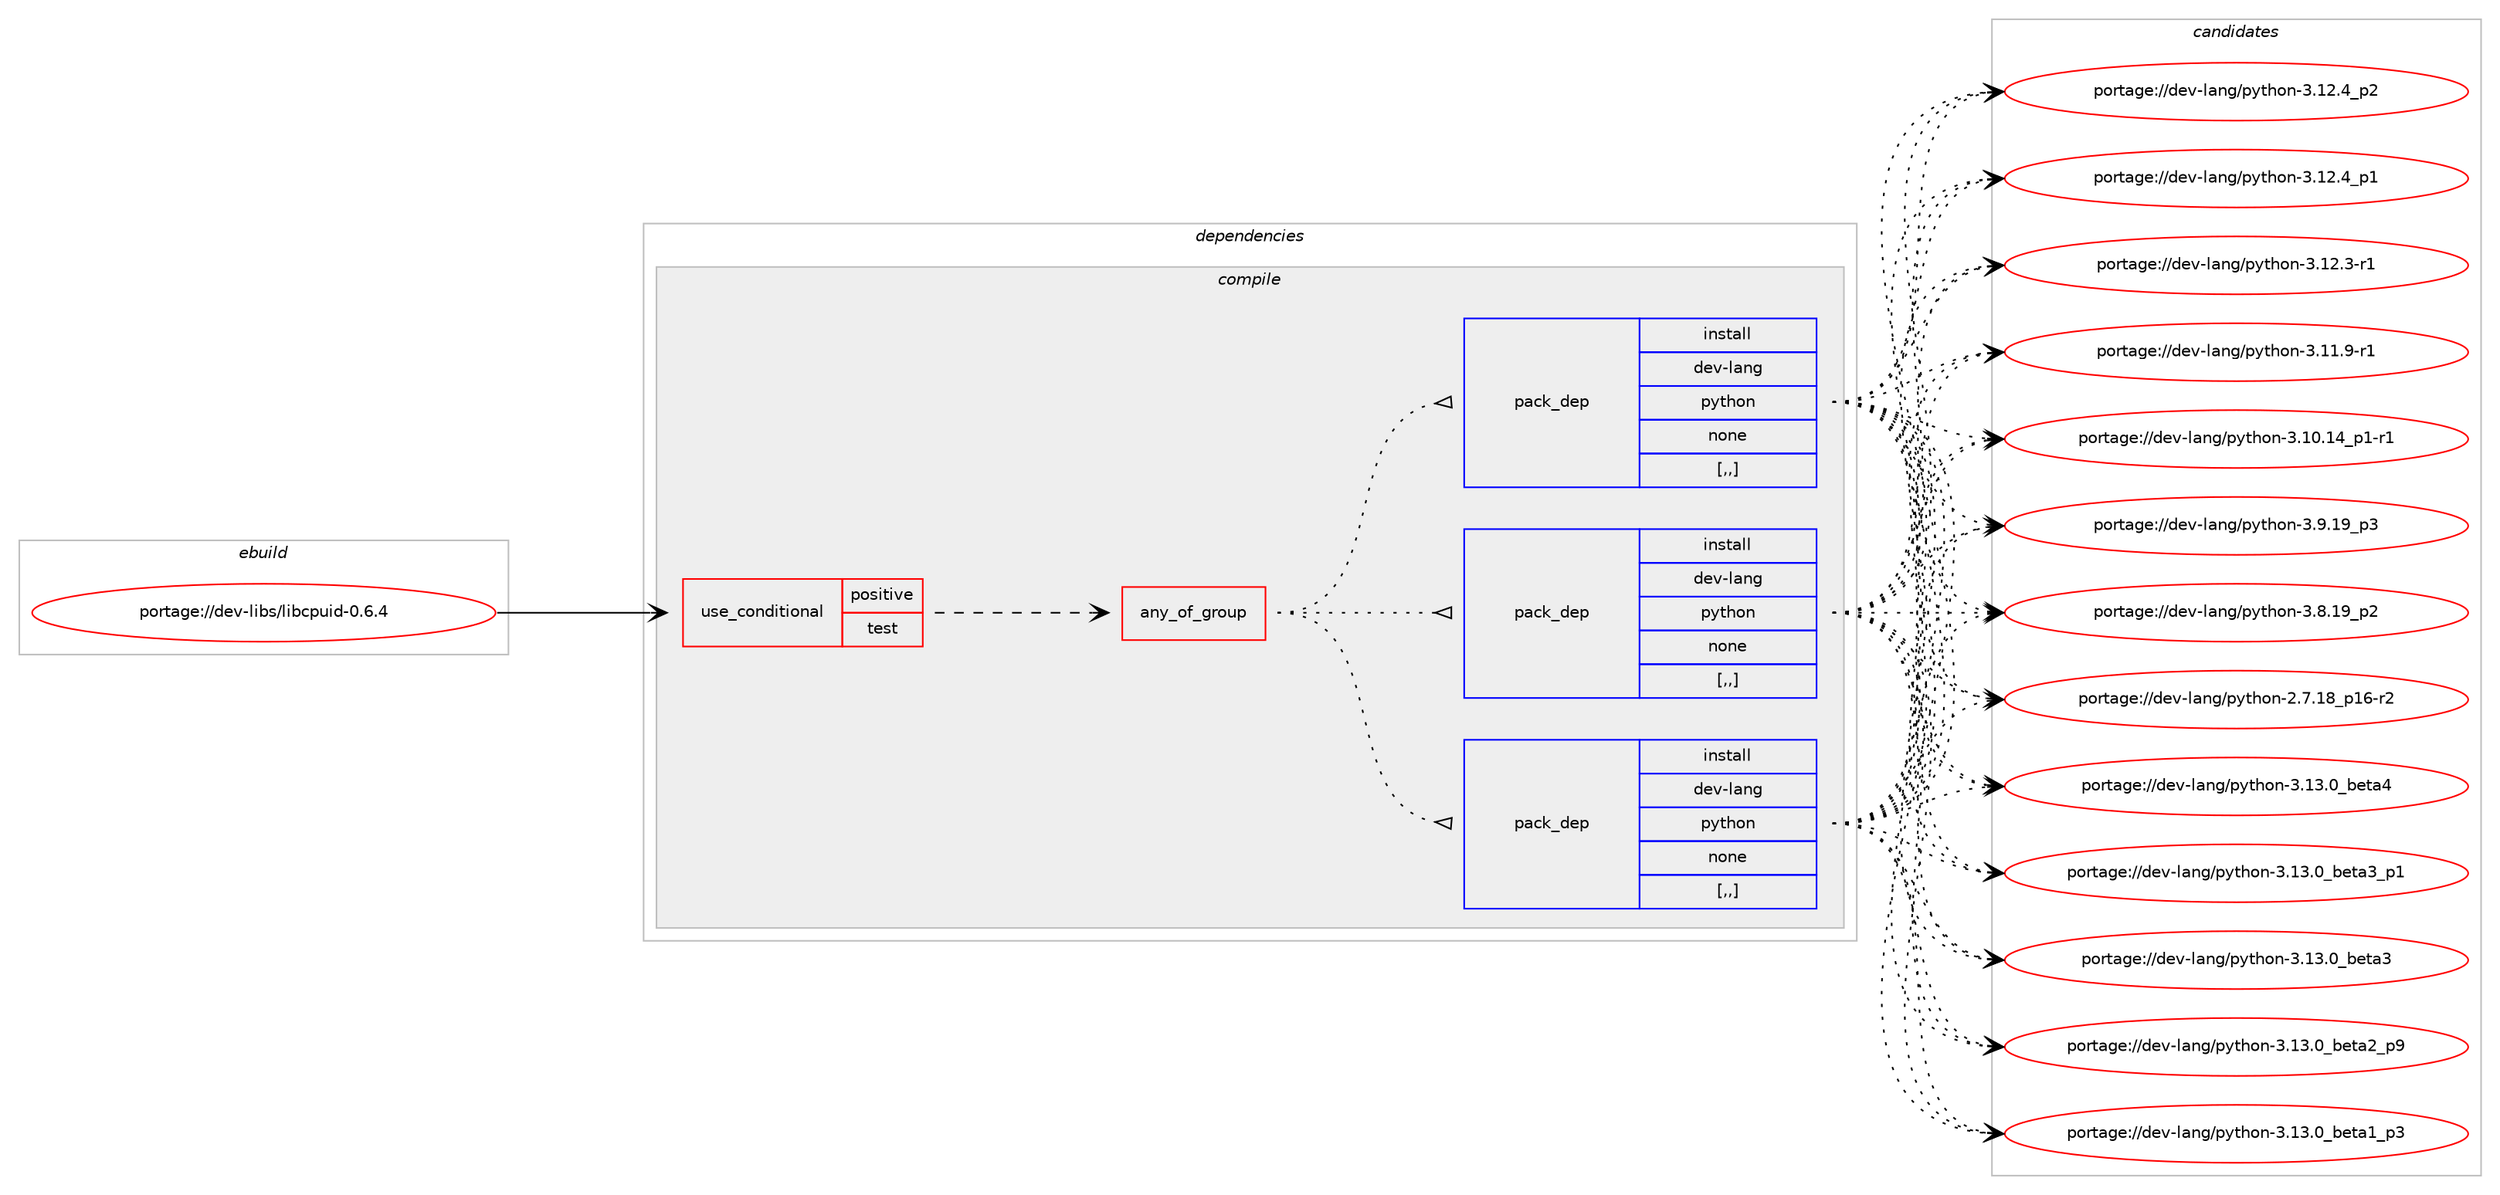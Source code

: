 digraph prolog {

# *************
# Graph options
# *************

newrank=true;
concentrate=true;
compound=true;
graph [rankdir=LR,fontname=Helvetica,fontsize=10,ranksep=1.5];#, ranksep=2.5, nodesep=0.2];
edge  [arrowhead=vee];
node  [fontname=Helvetica,fontsize=10];

# **********
# The ebuild
# **********

subgraph cluster_leftcol {
color=gray;
label=<<i>ebuild</i>>;
id [label="portage://dev-libs/libcpuid-0.6.4", color=red, width=4, href="../dev-libs/libcpuid-0.6.4.svg"];
}

# ****************
# The dependencies
# ****************

subgraph cluster_midcol {
color=gray;
label=<<i>dependencies</i>>;
subgraph cluster_compile {
fillcolor="#eeeeee";
style=filled;
label=<<i>compile</i>>;
subgraph cond26687 {
dependency109744 [label=<<TABLE BORDER="0" CELLBORDER="1" CELLSPACING="0" CELLPADDING="4"><TR><TD ROWSPAN="3" CELLPADDING="10">use_conditional</TD></TR><TR><TD>positive</TD></TR><TR><TD>test</TD></TR></TABLE>>, shape=none, color=red];
subgraph any1040 {
dependency109745 [label=<<TABLE BORDER="0" CELLBORDER="1" CELLSPACING="0" CELLPADDING="4"><TR><TD CELLPADDING="10">any_of_group</TD></TR></TABLE>>, shape=none, color=red];subgraph pack81867 {
dependency109746 [label=<<TABLE BORDER="0" CELLBORDER="1" CELLSPACING="0" CELLPADDING="4" WIDTH="220"><TR><TD ROWSPAN="6" CELLPADDING="30">pack_dep</TD></TR><TR><TD WIDTH="110">install</TD></TR><TR><TD>dev-lang</TD></TR><TR><TD>python</TD></TR><TR><TD>none</TD></TR><TR><TD>[,,]</TD></TR></TABLE>>, shape=none, color=blue];
}
dependency109745:e -> dependency109746:w [weight=20,style="dotted",arrowhead="oinv"];
subgraph pack81868 {
dependency109747 [label=<<TABLE BORDER="0" CELLBORDER="1" CELLSPACING="0" CELLPADDING="4" WIDTH="220"><TR><TD ROWSPAN="6" CELLPADDING="30">pack_dep</TD></TR><TR><TD WIDTH="110">install</TD></TR><TR><TD>dev-lang</TD></TR><TR><TD>python</TD></TR><TR><TD>none</TD></TR><TR><TD>[,,]</TD></TR></TABLE>>, shape=none, color=blue];
}
dependency109745:e -> dependency109747:w [weight=20,style="dotted",arrowhead="oinv"];
subgraph pack81869 {
dependency109748 [label=<<TABLE BORDER="0" CELLBORDER="1" CELLSPACING="0" CELLPADDING="4" WIDTH="220"><TR><TD ROWSPAN="6" CELLPADDING="30">pack_dep</TD></TR><TR><TD WIDTH="110">install</TD></TR><TR><TD>dev-lang</TD></TR><TR><TD>python</TD></TR><TR><TD>none</TD></TR><TR><TD>[,,]</TD></TR></TABLE>>, shape=none, color=blue];
}
dependency109745:e -> dependency109748:w [weight=20,style="dotted",arrowhead="oinv"];
}
dependency109744:e -> dependency109745:w [weight=20,style="dashed",arrowhead="vee"];
}
id:e -> dependency109744:w [weight=20,style="solid",arrowhead="vee"];
}
subgraph cluster_compileandrun {
fillcolor="#eeeeee";
style=filled;
label=<<i>compile and run</i>>;
}
subgraph cluster_run {
fillcolor="#eeeeee";
style=filled;
label=<<i>run</i>>;
}
}

# **************
# The candidates
# **************

subgraph cluster_choices {
rank=same;
color=gray;
label=<<i>candidates</i>>;

subgraph choice81867 {
color=black;
nodesep=1;
choice1001011184510897110103471121211161041111104551464951464895981011169752 [label="portage://dev-lang/python-3.13.0_beta4", color=red, width=4,href="../dev-lang/python-3.13.0_beta4.svg"];
choice10010111845108971101034711212111610411111045514649514648959810111697519511249 [label="portage://dev-lang/python-3.13.0_beta3_p1", color=red, width=4,href="../dev-lang/python-3.13.0_beta3_p1.svg"];
choice1001011184510897110103471121211161041111104551464951464895981011169751 [label="portage://dev-lang/python-3.13.0_beta3", color=red, width=4,href="../dev-lang/python-3.13.0_beta3.svg"];
choice10010111845108971101034711212111610411111045514649514648959810111697509511257 [label="portage://dev-lang/python-3.13.0_beta2_p9", color=red, width=4,href="../dev-lang/python-3.13.0_beta2_p9.svg"];
choice10010111845108971101034711212111610411111045514649514648959810111697499511251 [label="portage://dev-lang/python-3.13.0_beta1_p3", color=red, width=4,href="../dev-lang/python-3.13.0_beta1_p3.svg"];
choice100101118451089711010347112121116104111110455146495046529511250 [label="portage://dev-lang/python-3.12.4_p2", color=red, width=4,href="../dev-lang/python-3.12.4_p2.svg"];
choice100101118451089711010347112121116104111110455146495046529511249 [label="portage://dev-lang/python-3.12.4_p1", color=red, width=4,href="../dev-lang/python-3.12.4_p1.svg"];
choice100101118451089711010347112121116104111110455146495046514511449 [label="portage://dev-lang/python-3.12.3-r1", color=red, width=4,href="../dev-lang/python-3.12.3-r1.svg"];
choice100101118451089711010347112121116104111110455146494946574511449 [label="portage://dev-lang/python-3.11.9-r1", color=red, width=4,href="../dev-lang/python-3.11.9-r1.svg"];
choice100101118451089711010347112121116104111110455146494846495295112494511449 [label="portage://dev-lang/python-3.10.14_p1-r1", color=red, width=4,href="../dev-lang/python-3.10.14_p1-r1.svg"];
choice100101118451089711010347112121116104111110455146574649579511251 [label="portage://dev-lang/python-3.9.19_p3", color=red, width=4,href="../dev-lang/python-3.9.19_p3.svg"];
choice100101118451089711010347112121116104111110455146564649579511250 [label="portage://dev-lang/python-3.8.19_p2", color=red, width=4,href="../dev-lang/python-3.8.19_p2.svg"];
choice100101118451089711010347112121116104111110455046554649569511249544511450 [label="portage://dev-lang/python-2.7.18_p16-r2", color=red, width=4,href="../dev-lang/python-2.7.18_p16-r2.svg"];
dependency109746:e -> choice1001011184510897110103471121211161041111104551464951464895981011169752:w [style=dotted,weight="100"];
dependency109746:e -> choice10010111845108971101034711212111610411111045514649514648959810111697519511249:w [style=dotted,weight="100"];
dependency109746:e -> choice1001011184510897110103471121211161041111104551464951464895981011169751:w [style=dotted,weight="100"];
dependency109746:e -> choice10010111845108971101034711212111610411111045514649514648959810111697509511257:w [style=dotted,weight="100"];
dependency109746:e -> choice10010111845108971101034711212111610411111045514649514648959810111697499511251:w [style=dotted,weight="100"];
dependency109746:e -> choice100101118451089711010347112121116104111110455146495046529511250:w [style=dotted,weight="100"];
dependency109746:e -> choice100101118451089711010347112121116104111110455146495046529511249:w [style=dotted,weight="100"];
dependency109746:e -> choice100101118451089711010347112121116104111110455146495046514511449:w [style=dotted,weight="100"];
dependency109746:e -> choice100101118451089711010347112121116104111110455146494946574511449:w [style=dotted,weight="100"];
dependency109746:e -> choice100101118451089711010347112121116104111110455146494846495295112494511449:w [style=dotted,weight="100"];
dependency109746:e -> choice100101118451089711010347112121116104111110455146574649579511251:w [style=dotted,weight="100"];
dependency109746:e -> choice100101118451089711010347112121116104111110455146564649579511250:w [style=dotted,weight="100"];
dependency109746:e -> choice100101118451089711010347112121116104111110455046554649569511249544511450:w [style=dotted,weight="100"];
}
subgraph choice81868 {
color=black;
nodesep=1;
choice1001011184510897110103471121211161041111104551464951464895981011169752 [label="portage://dev-lang/python-3.13.0_beta4", color=red, width=4,href="../dev-lang/python-3.13.0_beta4.svg"];
choice10010111845108971101034711212111610411111045514649514648959810111697519511249 [label="portage://dev-lang/python-3.13.0_beta3_p1", color=red, width=4,href="../dev-lang/python-3.13.0_beta3_p1.svg"];
choice1001011184510897110103471121211161041111104551464951464895981011169751 [label="portage://dev-lang/python-3.13.0_beta3", color=red, width=4,href="../dev-lang/python-3.13.0_beta3.svg"];
choice10010111845108971101034711212111610411111045514649514648959810111697509511257 [label="portage://dev-lang/python-3.13.0_beta2_p9", color=red, width=4,href="../dev-lang/python-3.13.0_beta2_p9.svg"];
choice10010111845108971101034711212111610411111045514649514648959810111697499511251 [label="portage://dev-lang/python-3.13.0_beta1_p3", color=red, width=4,href="../dev-lang/python-3.13.0_beta1_p3.svg"];
choice100101118451089711010347112121116104111110455146495046529511250 [label="portage://dev-lang/python-3.12.4_p2", color=red, width=4,href="../dev-lang/python-3.12.4_p2.svg"];
choice100101118451089711010347112121116104111110455146495046529511249 [label="portage://dev-lang/python-3.12.4_p1", color=red, width=4,href="../dev-lang/python-3.12.4_p1.svg"];
choice100101118451089711010347112121116104111110455146495046514511449 [label="portage://dev-lang/python-3.12.3-r1", color=red, width=4,href="../dev-lang/python-3.12.3-r1.svg"];
choice100101118451089711010347112121116104111110455146494946574511449 [label="portage://dev-lang/python-3.11.9-r1", color=red, width=4,href="../dev-lang/python-3.11.9-r1.svg"];
choice100101118451089711010347112121116104111110455146494846495295112494511449 [label="portage://dev-lang/python-3.10.14_p1-r1", color=red, width=4,href="../dev-lang/python-3.10.14_p1-r1.svg"];
choice100101118451089711010347112121116104111110455146574649579511251 [label="portage://dev-lang/python-3.9.19_p3", color=red, width=4,href="../dev-lang/python-3.9.19_p3.svg"];
choice100101118451089711010347112121116104111110455146564649579511250 [label="portage://dev-lang/python-3.8.19_p2", color=red, width=4,href="../dev-lang/python-3.8.19_p2.svg"];
choice100101118451089711010347112121116104111110455046554649569511249544511450 [label="portage://dev-lang/python-2.7.18_p16-r2", color=red, width=4,href="../dev-lang/python-2.7.18_p16-r2.svg"];
dependency109747:e -> choice1001011184510897110103471121211161041111104551464951464895981011169752:w [style=dotted,weight="100"];
dependency109747:e -> choice10010111845108971101034711212111610411111045514649514648959810111697519511249:w [style=dotted,weight="100"];
dependency109747:e -> choice1001011184510897110103471121211161041111104551464951464895981011169751:w [style=dotted,weight="100"];
dependency109747:e -> choice10010111845108971101034711212111610411111045514649514648959810111697509511257:w [style=dotted,weight="100"];
dependency109747:e -> choice10010111845108971101034711212111610411111045514649514648959810111697499511251:w [style=dotted,weight="100"];
dependency109747:e -> choice100101118451089711010347112121116104111110455146495046529511250:w [style=dotted,weight="100"];
dependency109747:e -> choice100101118451089711010347112121116104111110455146495046529511249:w [style=dotted,weight="100"];
dependency109747:e -> choice100101118451089711010347112121116104111110455146495046514511449:w [style=dotted,weight="100"];
dependency109747:e -> choice100101118451089711010347112121116104111110455146494946574511449:w [style=dotted,weight="100"];
dependency109747:e -> choice100101118451089711010347112121116104111110455146494846495295112494511449:w [style=dotted,weight="100"];
dependency109747:e -> choice100101118451089711010347112121116104111110455146574649579511251:w [style=dotted,weight="100"];
dependency109747:e -> choice100101118451089711010347112121116104111110455146564649579511250:w [style=dotted,weight="100"];
dependency109747:e -> choice100101118451089711010347112121116104111110455046554649569511249544511450:w [style=dotted,weight="100"];
}
subgraph choice81869 {
color=black;
nodesep=1;
choice1001011184510897110103471121211161041111104551464951464895981011169752 [label="portage://dev-lang/python-3.13.0_beta4", color=red, width=4,href="../dev-lang/python-3.13.0_beta4.svg"];
choice10010111845108971101034711212111610411111045514649514648959810111697519511249 [label="portage://dev-lang/python-3.13.0_beta3_p1", color=red, width=4,href="../dev-lang/python-3.13.0_beta3_p1.svg"];
choice1001011184510897110103471121211161041111104551464951464895981011169751 [label="portage://dev-lang/python-3.13.0_beta3", color=red, width=4,href="../dev-lang/python-3.13.0_beta3.svg"];
choice10010111845108971101034711212111610411111045514649514648959810111697509511257 [label="portage://dev-lang/python-3.13.0_beta2_p9", color=red, width=4,href="../dev-lang/python-3.13.0_beta2_p9.svg"];
choice10010111845108971101034711212111610411111045514649514648959810111697499511251 [label="portage://dev-lang/python-3.13.0_beta1_p3", color=red, width=4,href="../dev-lang/python-3.13.0_beta1_p3.svg"];
choice100101118451089711010347112121116104111110455146495046529511250 [label="portage://dev-lang/python-3.12.4_p2", color=red, width=4,href="../dev-lang/python-3.12.4_p2.svg"];
choice100101118451089711010347112121116104111110455146495046529511249 [label="portage://dev-lang/python-3.12.4_p1", color=red, width=4,href="../dev-lang/python-3.12.4_p1.svg"];
choice100101118451089711010347112121116104111110455146495046514511449 [label="portage://dev-lang/python-3.12.3-r1", color=red, width=4,href="../dev-lang/python-3.12.3-r1.svg"];
choice100101118451089711010347112121116104111110455146494946574511449 [label="portage://dev-lang/python-3.11.9-r1", color=red, width=4,href="../dev-lang/python-3.11.9-r1.svg"];
choice100101118451089711010347112121116104111110455146494846495295112494511449 [label="portage://dev-lang/python-3.10.14_p1-r1", color=red, width=4,href="../dev-lang/python-3.10.14_p1-r1.svg"];
choice100101118451089711010347112121116104111110455146574649579511251 [label="portage://dev-lang/python-3.9.19_p3", color=red, width=4,href="../dev-lang/python-3.9.19_p3.svg"];
choice100101118451089711010347112121116104111110455146564649579511250 [label="portage://dev-lang/python-3.8.19_p2", color=red, width=4,href="../dev-lang/python-3.8.19_p2.svg"];
choice100101118451089711010347112121116104111110455046554649569511249544511450 [label="portage://dev-lang/python-2.7.18_p16-r2", color=red, width=4,href="../dev-lang/python-2.7.18_p16-r2.svg"];
dependency109748:e -> choice1001011184510897110103471121211161041111104551464951464895981011169752:w [style=dotted,weight="100"];
dependency109748:e -> choice10010111845108971101034711212111610411111045514649514648959810111697519511249:w [style=dotted,weight="100"];
dependency109748:e -> choice1001011184510897110103471121211161041111104551464951464895981011169751:w [style=dotted,weight="100"];
dependency109748:e -> choice10010111845108971101034711212111610411111045514649514648959810111697509511257:w [style=dotted,weight="100"];
dependency109748:e -> choice10010111845108971101034711212111610411111045514649514648959810111697499511251:w [style=dotted,weight="100"];
dependency109748:e -> choice100101118451089711010347112121116104111110455146495046529511250:w [style=dotted,weight="100"];
dependency109748:e -> choice100101118451089711010347112121116104111110455146495046529511249:w [style=dotted,weight="100"];
dependency109748:e -> choice100101118451089711010347112121116104111110455146495046514511449:w [style=dotted,weight="100"];
dependency109748:e -> choice100101118451089711010347112121116104111110455146494946574511449:w [style=dotted,weight="100"];
dependency109748:e -> choice100101118451089711010347112121116104111110455146494846495295112494511449:w [style=dotted,weight="100"];
dependency109748:e -> choice100101118451089711010347112121116104111110455146574649579511251:w [style=dotted,weight="100"];
dependency109748:e -> choice100101118451089711010347112121116104111110455146564649579511250:w [style=dotted,weight="100"];
dependency109748:e -> choice100101118451089711010347112121116104111110455046554649569511249544511450:w [style=dotted,weight="100"];
}
}

}
